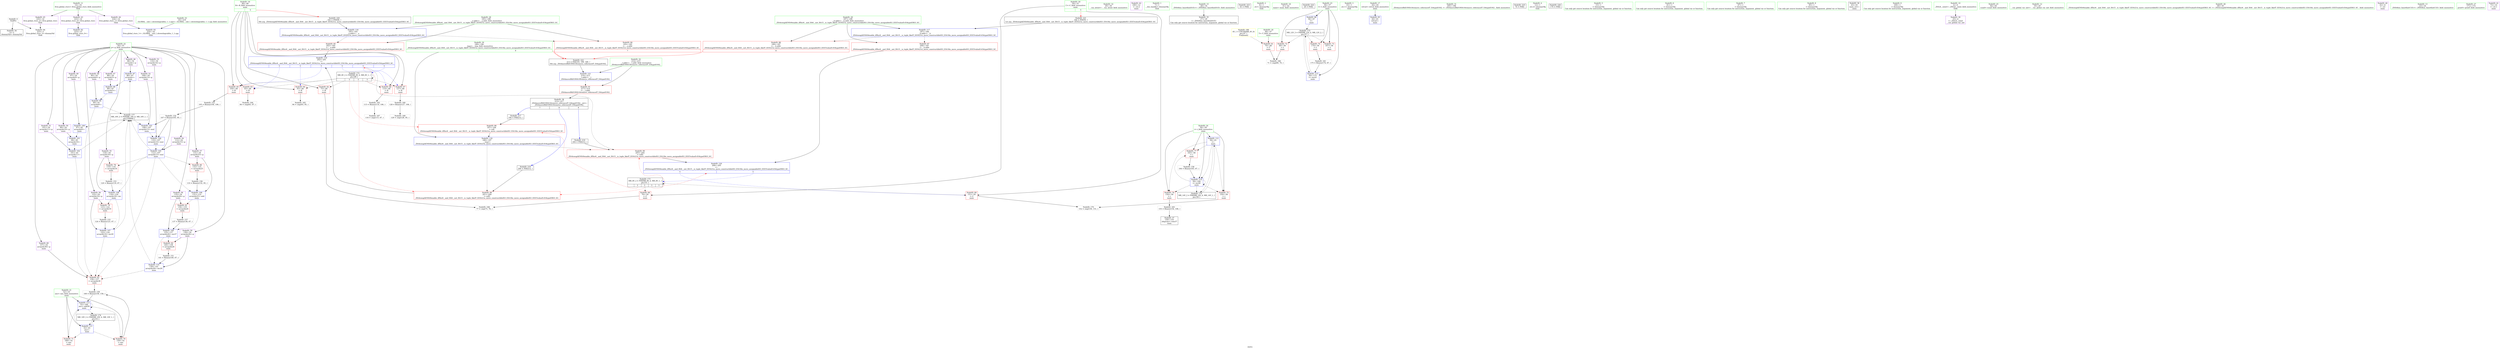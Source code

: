 digraph "SVFG" {
	label="SVFG";

	Node0x559c6f75fb90 [shape=record,color=grey,label="{NodeID: 0\nNullPtr}"];
	Node0x559c6f75fb90 -> Node0x559c6f777bd0[style=solid];
	Node0x559c6f75fb90 -> Node0x559c6f77be00[style=solid];
	Node0x559c6f7788f0 [shape=record,color=blue,label="{NodeID: 97\n86\<--67\narrayidx\<--\nmain\n}"];
	Node0x559c6f7788f0 -> Node0x559c6f7789c0[style=dashed];
	Node0x559c6f776a10 [shape=record,color=green,label="{NodeID: 14\n29\<--30\n__cxa_atexit\<--__cxa_atexit_field_insensitive\n}"];
	Node0x559c6f77d430 [shape=record,color=blue,label="{NodeID: 111\n52\<--61\nans\<--\nmain\n}"];
	Node0x559c6f77d430 -> Node0x559c6f77aa20[style=dashed];
	Node0x559c6f77d430 -> Node0x559c6f77aaf0[style=dashed];
	Node0x559c6f77d430 -> Node0x559c6f77d5d0[style=dashed];
	Node0x559c6f77d430 -> Node0x559c6f788a10[style=dashed];
	Node0x559c6f777690 [shape=record,color=green,label="{NodeID: 28\n185\<--186\n__a.addr\<--__a.addr_field_insensitive\n_ZSt4swapIiENSt9enable_ifIXsr6__and_ISt6__not_ISt15__is_tuple_likeIT_EESt21is_move_constructibleIS3_ESt18is_move_assignableIS3_EEE5valueEvE4typeERS3_SC_\n}"];
	Node0x559c6f777690 -> Node0x559c6f77b580[style=solid];
	Node0x559c6f777690 -> Node0x559c6f77b650[style=solid];
	Node0x559c6f777690 -> Node0x559c6f77d840[style=solid];
	Node0x559c6f7782b0 [shape=record,color=purple,label="{NodeID: 42\n169\<--12\n\<--.str.2\nmain\n}"];
	Node0x559c6f798690 [shape=record,color=black,label="{NodeID: 222\n213 = PHI(193, 199, 189, )\n0th arg _ZSt4moveIRiEONSt16remove_referenceIT_E4typeEOS2_ }"];
	Node0x559c6f798690 -> Node0x559c6f77dc50[style=solid];
	Node0x559c6f779ec0 [shape=record,color=purple,label="{NodeID: 56\n122\<--54\narrayidx19\<--p\nmain\n}"];
	Node0x559c6f779ec0 -> Node0x559c6f77b170[style=solid];
	Node0x559c6f779ec0 -> Node0x559c6f77d0f0[style=solid];
	Node0x559c6f780390 [shape=record,color=grey,label="{NodeID: 153\n120 = Binary(119, 67, )\n}"];
	Node0x559c6f780390 -> Node0x559c6f77d020[style=solid];
	Node0x559c6f77aa20 [shape=record,color=red,label="{NodeID: 70\n159\<--52\n\<--ans\nmain\n}"];
	Node0x559c6f77aa20 -> Node0x559c6f780c90[style=solid];
	Node0x559c6f781890 [shape=record,color=grey,label="{NodeID: 167\n116 = cmp(115, 67, )\n}"];
	Node0x559c6f77b580 [shape=record,color=red,label="{NodeID: 84\n193\<--185\n\<--__a.addr\n_ZSt4swapIiENSt9enable_ifIXsr6__and_ISt6__not_ISt15__is_tuple_likeIT_EESt21is_move_constructibleIS3_ESt18is_move_assignableIS3_EEE5valueEvE4typeERS3_SC_\n|{<s0>7}}"];
	Node0x559c6f77b580:s0 -> Node0x559c6f798690[style=solid,color=red];
	Node0x559c6f760190 [shape=record,color=green,label="{NodeID: 1\n7\<--1\n__dso_handle\<--dummyObj\nGlob }"];
	Node0x559c6f7789c0 [shape=record,color=blue,label="{NodeID: 98\n88\<--67\narrayidx5\<--\nmain\n}"];
	Node0x559c6f7789c0 -> Node0x559c6f778a90[style=dashed];
	Node0x559c6f776b10 [shape=record,color=green,label="{NodeID: 15\n28\<--34\n_ZNSt8ios_base4InitD1Ev\<--_ZNSt8ios_base4InitD1Ev_field_insensitive\n}"];
	Node0x559c6f776b10 -> Node0x559c6f777cd0[style=solid];
	Node0x559c6f77d500 [shape=record,color=blue,label="{NodeID: 112\n58\<--61\ni\<--\nmain\n}"];
	Node0x559c6f77d500 -> Node0x559c6f77ae30[style=dashed];
	Node0x559c6f77d500 -> Node0x559c6f77af00[style=dashed];
	Node0x559c6f77d500 -> Node0x559c6f77afd0[style=dashed];
	Node0x559c6f77d500 -> Node0x559c6f77d6a0[style=dashed];
	Node0x559c6f77d500 -> Node0x559c6f789410[style=dashed];
	Node0x559c6f777760 [shape=record,color=green,label="{NodeID: 29\n187\<--188\n__b.addr\<--__b.addr_field_insensitive\n_ZSt4swapIiENSt9enable_ifIXsr6__and_ISt6__not_ISt15__is_tuple_likeIT_EESt21is_move_constructibleIS3_ESt18is_move_assignableIS3_EEE5valueEvE4typeERS3_SC_\n}"];
	Node0x559c6f777760 -> Node0x559c6f77b720[style=solid];
	Node0x559c6f777760 -> Node0x559c6f77b7f0[style=solid];
	Node0x559c6f777760 -> Node0x559c6f77d910[style=solid];
	Node0x559c6f778380 [shape=record,color=purple,label="{NodeID: 43\n223\<--14\nllvm.global_ctors_0\<--llvm.global_ctors\nGlob }"];
	Node0x559c6f778380 -> Node0x559c6f77bc00[style=solid];
	Node0x559c6f798c40 [shape=record,color=black,label="{NodeID: 223\n63 = PHI()\n}"];
	Node0x559c6f779f90 [shape=record,color=purple,label="{NodeID: 57\n131\<--54\narrayidx25\<--p\nmain\n}"];
	Node0x559c6f779f90 -> Node0x559c6f77b240[style=solid];
	Node0x559c6f779f90 -> Node0x559c6f77d1c0[style=solid];
	Node0x559c6f780510 [shape=record,color=grey,label="{NodeID: 154\n107 = Binary(105, 95, )\n}"];
	Node0x559c6f780510 -> Node0x559c6f778dd0[style=solid];
	Node0x559c6f780510 -> Node0x559c6f778ea0[style=solid];
	Node0x559c6f780510 -> Node0x559c6f778f70[style=solid];
	Node0x559c6f77aaf0 [shape=record,color=red,label="{NodeID: 71\n168\<--52\n\<--ans\nmain\n}"];
	Node0x559c6f781a10 [shape=record,color=grey,label="{NodeID: 168\n77 = cmp(75, 76, )\n}"];
	Node0x559c6f77b650 [shape=record,color=red,label="{NodeID: 85\n202\<--185\n\<--__a.addr\n_ZSt4swapIiENSt9enable_ifIXsr6__and_ISt6__not_ISt15__is_tuple_likeIT_EESt21is_move_constructibleIS3_ESt18is_move_assignableIS3_EEE5valueEvE4typeERS3_SC_\n}"];
	Node0x559c6f77b650 -> Node0x559c6f77dab0[style=solid];
	Node0x559c6f775ad0 [shape=record,color=green,label="{NodeID: 2\n8\<--1\n.str\<--dummyObj\nGlob }"];
	Node0x559c6f778a90 [shape=record,color=blue,label="{NodeID: 99\n90\<--61\narrayidx6\<--\nmain\n}"];
	Node0x559c6f778a90 -> Node0x559c6f77b4b0[style=dashed];
	Node0x559c6f778a90 -> Node0x559c6f789910[style=dashed];
	Node0x559c6f776c10 [shape=record,color=green,label="{NodeID: 16\n41\<--42\nmain\<--main_field_insensitive\n}"];
	Node0x559c6f77d5d0 [shape=record,color=blue,label="{NodeID: 113\n52\<--160\nans\<--add39\nmain\n}"];
	Node0x559c6f77d5d0 -> Node0x559c6f77aa20[style=dashed];
	Node0x559c6f77d5d0 -> Node0x559c6f77aaf0[style=dashed];
	Node0x559c6f77d5d0 -> Node0x559c6f77d5d0[style=dashed];
	Node0x559c6f77d5d0 -> Node0x559c6f788a10[style=dashed];
	Node0x559c6f777830 [shape=record,color=green,label="{NodeID: 30\n189\<--190\n__tmp\<--__tmp_field_insensitive\n_ZSt4swapIiENSt9enable_ifIXsr6__and_ISt6__not_ISt15__is_tuple_likeIT_EESt21is_move_constructibleIS3_ESt18is_move_assignableIS3_EEE5valueEvE4typeERS3_SC_\n|{|<s1>9}}"];
	Node0x559c6f777830 -> Node0x559c6f77d9e0[style=solid];
	Node0x559c6f777830:s1 -> Node0x559c6f798690[style=solid,color=red];
	Node0x559c6f778480 [shape=record,color=purple,label="{NodeID: 44\n224\<--14\nllvm.global_ctors_1\<--llvm.global_ctors\nGlob }"];
	Node0x559c6f778480 -> Node0x559c6f77bd00[style=solid];
	Node0x559c6f798d40 [shape=record,color=black,label="{NodeID: 224\n26 = PHI()\n}"];
	Node0x559c6f77a060 [shape=record,color=purple,label="{NodeID: 58\n135\<--54\narrayidx26\<--p\nmain\n}"];
	Node0x559c6f77a060 -> Node0x559c6f77b310[style=solid];
	Node0x559c6f77a060 -> Node0x559c6f77d290[style=solid];
	Node0x559c6f780690 [shape=record,color=grey,label="{NodeID: 155\n124 = Binary(123, 67, )\n}"];
	Node0x559c6f780690 -> Node0x559c6f77d0f0[style=solid];
	Node0x559c6f77abc0 [shape=record,color=red,label="{NodeID: 72\n69\<--56\n\<--t\nmain\n}"];
	Node0x559c6f77abc0 -> Node0x559c6f781710[style=solid];
	Node0x559c6f781b90 [shape=record,color=grey,label="{NodeID: 169\n129 = cmp(128, 95, )\n}"];
	Node0x559c6f77b720 [shape=record,color=red,label="{NodeID: 86\n199\<--187\n\<--__b.addr\n_ZSt4swapIiENSt9enable_ifIXsr6__and_ISt6__not_ISt15__is_tuple_likeIT_EESt21is_move_constructibleIS3_ESt18is_move_assignableIS3_EEE5valueEvE4typeERS3_SC_\n|{<s0>8}}"];
	Node0x559c6f77b720:s0 -> Node0x559c6f798690[style=solid,color=red];
	Node0x559c6f775b60 [shape=record,color=green,label="{NodeID: 3\n10\<--1\n.str.1\<--dummyObj\nGlob }"];
	Node0x559c6f778b60 [shape=record,color=blue,label="{NodeID: 100\n97\<--95\narrayidx9\<--\nmain\n}"];
	Node0x559c6f778b60 -> Node0x559c6f778c30[style=dashed];
	Node0x559c6f776d10 [shape=record,color=green,label="{NodeID: 17\n44\<--45\nretval\<--retval_field_insensitive\nmain\n}"];
	Node0x559c6f776d10 -> Node0x559c6f77bf00[style=solid];
	Node0x559c6f77d6a0 [shape=record,color=blue,label="{NodeID: 114\n58\<--164\ni\<--inc40\nmain\n}"];
	Node0x559c6f77d6a0 -> Node0x559c6f77ae30[style=dashed];
	Node0x559c6f77d6a0 -> Node0x559c6f77af00[style=dashed];
	Node0x559c6f77d6a0 -> Node0x559c6f77afd0[style=dashed];
	Node0x559c6f77d6a0 -> Node0x559c6f77d6a0[style=dashed];
	Node0x559c6f77d6a0 -> Node0x559c6f789410[style=dashed];
	Node0x559c6f777900 [shape=record,color=green,label="{NodeID: 31\n195\<--196\n_ZSt4moveIRiEONSt16remove_referenceIT_E4typeEOS2_\<--_ZSt4moveIRiEONSt16remove_referenceIT_E4typeEOS2__field_insensitive\n}"];
	Node0x559c6f778580 [shape=record,color=purple,label="{NodeID: 45\n225\<--14\nllvm.global_ctors_2\<--llvm.global_ctors\nGlob }"];
	Node0x559c6f778580 -> Node0x559c6f77be00[style=solid];
	Node0x559c6f798e40 [shape=record,color=black,label="{NodeID: 225\n74 = PHI()\n}"];
	Node0x559c6f77a130 [shape=record,color=purple,label="{NodeID: 59\n139\<--54\narrayidx28\<--p\nmain\n}"];
	Node0x559c6f77a130 -> Node0x559c6f77b3e0[style=solid];
	Node0x559c6f77a130 -> Node0x559c6f77d360[style=solid];
	Node0x559c6f780810 [shape=record,color=grey,label="{NodeID: 156\n133 = Binary(132, 95, )\n}"];
	Node0x559c6f780810 -> Node0x559c6f77d1c0[style=solid];
	Node0x559c6f77ac90 [shape=record,color=red,label="{NodeID: 73\n167\<--56\n\<--t\nmain\n}"];
	Node0x559c6f781d10 [shape=record,color=grey,label="{NodeID: 170\n152 = cmp(150, 151, )\n}"];
	Node0x559c6f77b7f0 [shape=record,color=red,label="{NodeID: 87\n206\<--187\n\<--__b.addr\n_ZSt4swapIiENSt9enable_ifIXsr6__and_ISt6__not_ISt15__is_tuple_likeIT_EESt21is_move_constructibleIS3_ESt18is_move_assignableIS3_EEE5valueEvE4typeERS3_SC_\n}"];
	Node0x559c6f77b7f0 -> Node0x559c6f77db80[style=solid];
	Node0x559c6f776400 [shape=record,color=green,label="{NodeID: 4\n12\<--1\n.str.2\<--dummyObj\nGlob }"];
	Node0x559c6f778c30 [shape=record,color=blue,label="{NodeID: 101\n99\<--95\narrayidx10\<--\nmain\n}"];
	Node0x559c6f778c30 -> Node0x559c6f778d00[style=dashed];
	Node0x559c6f776de0 [shape=record,color=green,label="{NodeID: 18\n46\<--47\nT\<--T_field_insensitive\nmain\n}"];
	Node0x559c6f776de0 -> Node0x559c6f77a2d0[style=solid];
	Node0x559c6f77d770 [shape=record,color=blue,label="{NodeID: 115\n56\<--175\nt\<--inc43\nmain\n}"];
	Node0x559c6f77d770 -> Node0x559c6f788f10[style=dashed];
	Node0x559c6f777a00 [shape=record,color=green,label="{NodeID: 32\n214\<--215\n__t.addr\<--__t.addr_field_insensitive\n_ZSt4moveIRiEONSt16remove_referenceIT_E4typeEOS2_\n}"];
	Node0x559c6f777a00 -> Node0x559c6f77bb30[style=solid];
	Node0x559c6f777a00 -> Node0x559c6f77dc50[style=solid];
	Node0x559c6f778680 [shape=record,color=purple,label="{NodeID: 46\n86\<--54\narrayidx\<--p\nmain\n}"];
	Node0x559c6f778680 -> Node0x559c6f7788f0[style=solid];
	Node0x559c6f798f40 [shape=record,color=black,label="{NodeID: 226\n170 = PHI()\n}"];
	Node0x559c6f77a200 [shape=record,color=purple,label="{NodeID: 60\n157\<--54\narrayidx38\<--p\nmain\n}"];
	Node0x559c6f77a200 -> Node0x559c6f77b4b0[style=solid];
	Node0x559c6f780990 [shape=record,color=grey,label="{NodeID: 157\n137 = Binary(136, 67, )\n}"];
	Node0x559c6f780990 -> Node0x559c6f77d290[style=solid];
	Node0x559c6f77ad60 [shape=record,color=red,label="{NodeID: 74\n174\<--56\n\<--t\nmain\n}"];
	Node0x559c6f77ad60 -> Node0x559c6f780f90[style=solid];
	Node0x559c6f77b8c0 [shape=record,color=red,label="{NodeID: 88\n197\<--194\n\<--call\n_ZSt4swapIiENSt9enable_ifIXsr6__and_ISt6__not_ISt15__is_tuple_likeIT_EESt21is_move_constructibleIS3_ESt18is_move_assignableIS3_EEE5valueEvE4typeERS3_SC_\n}"];
	Node0x559c6f77b8c0 -> Node0x559c6f77d9e0[style=solid];
	Node0x559c6f776490 [shape=record,color=green,label="{NodeID: 5\n15\<--1\n\<--dummyObj\nCan only get source location for instruction, argument, global var or function.}"];
	Node0x559c6f778d00 [shape=record,color=blue,label="{NodeID: 102\n101\<--61\narrayidx11\<--\nmain\n}"];
	Node0x559c6f778d00 -> Node0x559c6f77b4b0[style=dashed];
	Node0x559c6f778d00 -> Node0x559c6f789910[style=dashed];
	Node0x559c6f776eb0 [shape=record,color=green,label="{NodeID: 19\n48\<--49\nR\<--R_field_insensitive\nmain\n|{|<s6>5}}"];
	Node0x559c6f776eb0 -> Node0x559c6f77a3a0[style=solid];
	Node0x559c6f776eb0 -> Node0x559c6f77a470[style=solid];
	Node0x559c6f776eb0 -> Node0x559c6f77a540[style=solid];
	Node0x559c6f776eb0 -> Node0x559c6f77a610[style=solid];
	Node0x559c6f776eb0 -> Node0x559c6f77a6e0[style=solid];
	Node0x559c6f776eb0 -> Node0x559c6f77a7b0[style=solid];
	Node0x559c6f776eb0:s6 -> Node0x559c6f798410[style=solid,color=red];
	Node0x559c6f77d840 [shape=record,color=blue,label="{NodeID: 116\n185\<--183\n__a.addr\<--__a\n_ZSt4swapIiENSt9enable_ifIXsr6__and_ISt6__not_ISt15__is_tuple_likeIT_EESt21is_move_constructibleIS3_ESt18is_move_assignableIS3_EEE5valueEvE4typeERS3_SC_\n}"];
	Node0x559c6f77d840 -> Node0x559c6f77b580[style=dashed];
	Node0x559c6f77d840 -> Node0x559c6f77b650[style=dashed];
	Node0x559c6f777ad0 [shape=record,color=green,label="{NodeID: 33\n16\<--219\n_GLOBAL__sub_I_shreeshaprabhu_1_1.cpp\<--_GLOBAL__sub_I_shreeshaprabhu_1_1.cpp_field_insensitive\n}"];
	Node0x559c6f777ad0 -> Node0x559c6f77bd00[style=solid];
	Node0x559c6f778750 [shape=record,color=purple,label="{NodeID: 47\n88\<--54\narrayidx5\<--p\nmain\n}"];
	Node0x559c6f778750 -> Node0x559c6f7789c0[style=solid];
	Node0x559c6f77a2d0 [shape=record,color=red,label="{NodeID: 61\n70\<--46\n\<--T\nmain\n}"];
	Node0x559c6f77a2d0 -> Node0x559c6f781710[style=solid];
	Node0x559c6f780b10 [shape=record,color=grey,label="{NodeID: 158\n164 = Binary(163, 67, )\n}"];
	Node0x559c6f780b10 -> Node0x559c6f77d6a0[style=solid];
	Node0x559c6f77ae30 [shape=record,color=red,label="{NodeID: 75\n150\<--58\n\<--i\nmain\n}"];
	Node0x559c6f77ae30 -> Node0x559c6f781d10[style=solid];
	Node0x559c6f788010 [shape=record,color=black,label="{NodeID: 172\nMR_6V_2 = PHI(MR_6V_4, MR_6V_1, )\npts\{49 \}\n|{|<s7>5|<s8>5|<s9>5}}"];
	Node0x559c6f788010 -> Node0x559c6f77a3a0[style=dashed];
	Node0x559c6f788010 -> Node0x559c6f77a470[style=dashed];
	Node0x559c6f788010 -> Node0x559c6f77a540[style=dashed];
	Node0x559c6f788010 -> Node0x559c6f77a610[style=dashed];
	Node0x559c6f788010 -> Node0x559c6f77a6e0[style=dashed];
	Node0x559c6f788010 -> Node0x559c6f77a7b0[style=dashed];
	Node0x559c6f788010 -> Node0x559c6f788010[style=dashed];
	Node0x559c6f788010:s7 -> Node0x559c6f77b8c0[style=dashed,color=red];
	Node0x559c6f788010:s8 -> Node0x559c6f77b990[style=dashed,color=red];
	Node0x559c6f788010:s9 -> Node0x559c6f77dab0[style=dashed,color=red];
	Node0x559c6f77b990 [shape=record,color=red,label="{NodeID: 89\n201\<--200\n\<--call1\n_ZSt4swapIiENSt9enable_ifIXsr6__and_ISt6__not_ISt15__is_tuple_likeIT_EESt21is_move_constructibleIS3_ESt18is_move_assignableIS3_EEE5valueEvE4typeERS3_SC_\n}"];
	Node0x559c6f77b990 -> Node0x559c6f77dab0[style=solid];
	Node0x559c6f776520 [shape=record,color=green,label="{NodeID: 6\n61\<--1\n\<--dummyObj\nCan only get source location for instruction, argument, global var or function.}"];
	Node0x559c6f67e7d0 [shape=record,color=yellow,style=double,label="{NodeID: 186\n4V_1 = ENCHI(MR_4V_0)\npts\{47 \}\nFun[main]}"];
	Node0x559c6f67e7d0 -> Node0x559c6f77a2d0[style=dashed];
	Node0x559c6f778dd0 [shape=record,color=blue,label="{NodeID: 103\n108\<--107\narrayidx13\<--mul\nmain\n}"];
	Node0x559c6f778dd0 -> Node0x559c6f778ea0[style=dashed];
	Node0x559c6f776f80 [shape=record,color=green,label="{NodeID: 20\n50\<--51\nC\<--C_field_insensitive\nmain\n|{|<s2>5}}"];
	Node0x559c6f776f80 -> Node0x559c6f77a880[style=solid];
	Node0x559c6f776f80 -> Node0x559c6f77a950[style=solid];
	Node0x559c6f776f80:s2 -> Node0x559c6f798550[style=solid,color=red];
	Node0x559c6f77d910 [shape=record,color=blue,label="{NodeID: 117\n187\<--184\n__b.addr\<--__b\n_ZSt4swapIiENSt9enable_ifIXsr6__and_ISt6__not_ISt15__is_tuple_likeIT_EESt21is_move_constructibleIS3_ESt18is_move_assignableIS3_EEE5valueEvE4typeERS3_SC_\n}"];
	Node0x559c6f77d910 -> Node0x559c6f77b720[style=dashed];
	Node0x559c6f77d910 -> Node0x559c6f77b7f0[style=dashed];
	Node0x559c6f777bd0 [shape=record,color=black,label="{NodeID: 34\n2\<--3\ndummyVal\<--dummyVal\n}"];
	Node0x559c6f779840 [shape=record,color=purple,label="{NodeID: 48\n90\<--54\narrayidx6\<--p\nmain\n}"];
	Node0x559c6f779840 -> Node0x559c6f778a90[style=solid];
	Node0x559c6f77a3a0 [shape=record,color=red,label="{NodeID: 62\n75\<--48\n\<--R\nmain\n}"];
	Node0x559c6f77a3a0 -> Node0x559c6f781a10[style=solid];
	Node0x559c6f780c90 [shape=record,color=grey,label="{NodeID: 159\n160 = Binary(159, 158, )\n}"];
	Node0x559c6f780c90 -> Node0x559c6f77d5d0[style=solid];
	Node0x559c6f77af00 [shape=record,color=red,label="{NodeID: 76\n154\<--58\n\<--i\nmain\n}"];
	Node0x559c6f77af00 -> Node0x559c6f781290[style=solid];
	Node0x559c6f788510 [shape=record,color=black,label="{NodeID: 173\nMR_8V_2 = PHI(MR_8V_4, MR_8V_1, )\npts\{51 \}\n|{|<s3>5|<s4>5|<s5>5|<s6>5}}"];
	Node0x559c6f788510 -> Node0x559c6f77a880[style=dashed];
	Node0x559c6f788510 -> Node0x559c6f77a950[style=dashed];
	Node0x559c6f788510 -> Node0x559c6f788510[style=dashed];
	Node0x559c6f788510:s3 -> Node0x559c6f77b8c0[style=dashed,color=red];
	Node0x559c6f788510:s4 -> Node0x559c6f77b990[style=dashed,color=red];
	Node0x559c6f788510:s5 -> Node0x559c6f77ba60[style=dashed,color=red];
	Node0x559c6f788510:s6 -> Node0x559c6f77db80[style=dashed,color=red];
	Node0x559c6f77ba60 [shape=record,color=red,label="{NodeID: 90\n205\<--204\n\<--call2\n_ZSt4swapIiENSt9enable_ifIXsr6__and_ISt6__not_ISt15__is_tuple_likeIT_EESt21is_move_constructibleIS3_ESt18is_move_assignableIS3_EEE5valueEvE4typeERS3_SC_\n}"];
	Node0x559c6f77ba60 -> Node0x559c6f77db80[style=solid];
	Node0x559c6f7765b0 [shape=record,color=green,label="{NodeID: 7\n67\<--1\n\<--dummyObj\nCan only get source location for instruction, argument, global var or function.}"];
	Node0x559c6f778ea0 [shape=record,color=blue,label="{NodeID: 104\n110\<--107\narrayidx14\<--mul\nmain\n}"];
	Node0x559c6f778ea0 -> Node0x559c6f778f70[style=dashed];
	Node0x559c6f777050 [shape=record,color=green,label="{NodeID: 21\n52\<--53\nans\<--ans_field_insensitive\nmain\n}"];
	Node0x559c6f777050 -> Node0x559c6f77aa20[style=solid];
	Node0x559c6f777050 -> Node0x559c6f77aaf0[style=solid];
	Node0x559c6f777050 -> Node0x559c6f77d430[style=solid];
	Node0x559c6f777050 -> Node0x559c6f77d5d0[style=solid];
	Node0x559c6f77d9e0 [shape=record,color=blue,label="{NodeID: 118\n189\<--197\n__tmp\<--\n_ZSt4swapIiENSt9enable_ifIXsr6__and_ISt6__not_ISt15__is_tuple_likeIT_EESt21is_move_constructibleIS3_ESt18is_move_assignableIS3_EEE5valueEvE4typeERS3_SC_\n}"];
	Node0x559c6f77d9e0 -> Node0x559c6f77b990[style=dashed];
	Node0x559c6f77d9e0 -> Node0x559c6f77ba60[style=dashed];
	Node0x559c6f777cd0 [shape=record,color=black,label="{NodeID: 35\n27\<--28\n\<--_ZNSt8ios_base4InitD1Ev\nCan only get source location for instruction, argument, global var or function.}"];
	Node0x559c6f779910 [shape=record,color=purple,label="{NodeID: 49\n97\<--54\narrayidx9\<--p\nmain\n}"];
	Node0x559c6f779910 -> Node0x559c6f778b60[style=solid];
	Node0x559c6f77a470 [shape=record,color=red,label="{NodeID: 63\n83\<--48\n\<--R\nmain\n}"];
	Node0x559c6f77a470 -> Node0x559c6f781410[style=solid];
	Node0x559c6f780e10 [shape=record,color=grey,label="{NodeID: 160\n128 = Binary(127, 106, )\n}"];
	Node0x559c6f780e10 -> Node0x559c6f781b90[style=solid];
	Node0x559c6f77afd0 [shape=record,color=red,label="{NodeID: 77\n163\<--58\n\<--i\nmain\n}"];
	Node0x559c6f77afd0 -> Node0x559c6f780b10[style=solid];
	Node0x559c6f788a10 [shape=record,color=black,label="{NodeID: 174\nMR_10V_2 = PHI(MR_10V_4, MR_10V_1, )\npts\{53 \}\n}"];
	Node0x559c6f788a10 -> Node0x559c6f77d430[style=dashed];
	Node0x559c6f77bb30 [shape=record,color=red,label="{NodeID: 91\n217\<--214\n\<--__t.addr\n_ZSt4moveIRiEONSt16remove_referenceIT_E4typeEOS2_\n}"];
	Node0x559c6f77bb30 -> Node0x559c6f777f70[style=solid];
	Node0x559c6f776640 [shape=record,color=green,label="{NodeID: 8\n95\<--1\n\<--dummyObj\nCan only get source location for instruction, argument, global var or function.}"];
	Node0x559c6f778f70 [shape=record,color=blue,label="{NodeID: 105\n112\<--107\narrayidx15\<--mul\nmain\n}"];
	Node0x559c6f778f70 -> Node0x559c6f77b0a0[style=dashed];
	Node0x559c6f778f70 -> Node0x559c6f77b240[style=dashed];
	Node0x559c6f778f70 -> Node0x559c6f77b4b0[style=dashed];
	Node0x559c6f778f70 -> Node0x559c6f77d020[style=dashed];
	Node0x559c6f778f70 -> Node0x559c6f77d1c0[style=dashed];
	Node0x559c6f778f70 -> Node0x559c6f789910[style=dashed];
	Node0x559c6f777120 [shape=record,color=green,label="{NodeID: 22\n54\<--55\np\<--p_field_insensitive\nmain\n}"];
	Node0x559c6f777120 -> Node0x559c6f778680[style=solid];
	Node0x559c6f777120 -> Node0x559c6f778750[style=solid];
	Node0x559c6f777120 -> Node0x559c6f779840[style=solid];
	Node0x559c6f777120 -> Node0x559c6f779910[style=solid];
	Node0x559c6f777120 -> Node0x559c6f7799e0[style=solid];
	Node0x559c6f777120 -> Node0x559c6f779ab0[style=solid];
	Node0x559c6f777120 -> Node0x559c6f779b80[style=solid];
	Node0x559c6f777120 -> Node0x559c6f779c50[style=solid];
	Node0x559c6f777120 -> Node0x559c6f779d20[style=solid];
	Node0x559c6f777120 -> Node0x559c6f779df0[style=solid];
	Node0x559c6f777120 -> Node0x559c6f779ec0[style=solid];
	Node0x559c6f777120 -> Node0x559c6f779f90[style=solid];
	Node0x559c6f777120 -> Node0x559c6f77a060[style=solid];
	Node0x559c6f777120 -> Node0x559c6f77a130[style=solid];
	Node0x559c6f777120 -> Node0x559c6f77a200[style=solid];
	Node0x559c6f77dab0 [shape=record,color=blue,label="{NodeID: 119\n202\<--201\n\<--\n_ZSt4swapIiENSt9enable_ifIXsr6__and_ISt6__not_ISt15__is_tuple_likeIT_EESt21is_move_constructibleIS3_ESt18is_move_assignableIS3_EEE5valueEvE4typeERS3_SC_\n|{|<s1>5|<s2>5|<s3>5|<s4>5|<s5>5|<s6>5}}"];
	Node0x559c6f77dab0 -> Node0x559c6f77ba60[style=dashed];
	Node0x559c6f77dab0:s1 -> Node0x559c6f77a470[style=dashed,color=blue];
	Node0x559c6f77dab0:s2 -> Node0x559c6f77a540[style=dashed,color=blue];
	Node0x559c6f77dab0:s3 -> Node0x559c6f77a610[style=dashed,color=blue];
	Node0x559c6f77dab0:s4 -> Node0x559c6f77a6e0[style=dashed,color=blue];
	Node0x559c6f77dab0:s5 -> Node0x559c6f77a7b0[style=dashed,color=blue];
	Node0x559c6f77dab0:s6 -> Node0x559c6f788010[style=dashed,color=blue];
	Node0x559c6f777dd0 [shape=record,color=black,label="{NodeID: 36\n43\<--61\nmain_ret\<--\nmain\n}"];
	Node0x559c6f7799e0 [shape=record,color=purple,label="{NodeID: 50\n99\<--54\narrayidx10\<--p\nmain\n}"];
	Node0x559c6f7799e0 -> Node0x559c6f778c30[style=solid];
	Node0x559c6f77a540 [shape=record,color=red,label="{NodeID: 64\n93\<--48\n\<--R\nmain\n}"];
	Node0x559c6f77a540 -> Node0x559c6f781590[style=solid];
	Node0x559c6f780f90 [shape=record,color=grey,label="{NodeID: 161\n175 = Binary(174, 67, )\n}"];
	Node0x559c6f780f90 -> Node0x559c6f77d770[style=solid];
	Node0x559c6f77b0a0 [shape=record,color=red,label="{NodeID: 78\n119\<--118\n\<--arrayidx18\nmain\n}"];
	Node0x559c6f77b0a0 -> Node0x559c6f780390[style=solid];
	Node0x559c6f788f10 [shape=record,color=black,label="{NodeID: 175\nMR_12V_3 = PHI(MR_12V_4, MR_12V_2, )\npts\{57 \}\n}"];
	Node0x559c6f788f10 -> Node0x559c6f77abc0[style=dashed];
	Node0x559c6f788f10 -> Node0x559c6f77ac90[style=dashed];
	Node0x559c6f788f10 -> Node0x559c6f77ad60[style=dashed];
	Node0x559c6f788f10 -> Node0x559c6f77d770[style=dashed];
	Node0x559c6f77bc00 [shape=record,color=blue,label="{NodeID: 92\n223\<--15\nllvm.global_ctors_0\<--\nGlob }"];
	Node0x559c6f7766d0 [shape=record,color=green,label="{NodeID: 9\n106\<--1\n\<--dummyObj\nCan only get source location for instruction, argument, global var or function.}"];
	Node0x559c6f77d020 [shape=record,color=blue,label="{NodeID: 106\n118\<--120\narrayidx18\<--inc\nmain\n}"];
	Node0x559c6f77d020 -> Node0x559c6f77b170[style=dashed];
	Node0x559c6f77d020 -> Node0x559c6f77d0f0[style=dashed];
	Node0x559c6f7771f0 [shape=record,color=green,label="{NodeID: 23\n56\<--57\nt\<--t_field_insensitive\nmain\n}"];
	Node0x559c6f7771f0 -> Node0x559c6f77abc0[style=solid];
	Node0x559c6f7771f0 -> Node0x559c6f77ac90[style=solid];
	Node0x559c6f7771f0 -> Node0x559c6f77ad60[style=solid];
	Node0x559c6f7771f0 -> Node0x559c6f778820[style=solid];
	Node0x559c6f7771f0 -> Node0x559c6f77d770[style=solid];
	Node0x559c6f77db80 [shape=record,color=blue,label="{NodeID: 120\n206\<--205\n\<--\n_ZSt4swapIiENSt9enable_ifIXsr6__and_ISt6__not_ISt15__is_tuple_likeIT_EESt21is_move_constructibleIS3_ESt18is_move_assignableIS3_EEE5valueEvE4typeERS3_SC_\n|{<s0>5|<s1>5}}"];
	Node0x559c6f77db80:s0 -> Node0x559c6f77a950[style=dashed,color=blue];
	Node0x559c6f77db80:s1 -> Node0x559c6f788510[style=dashed,color=blue];
	Node0x559c6f777ea0 [shape=record,color=black,label="{NodeID: 37\n156\<--155\nidxprom\<--rem37\nmain\n}"];
	Node0x559c6f57f930 [shape=record,color=black,label="{NodeID: 217\n194 = PHI(212, )\n}"];
	Node0x559c6f57f930 -> Node0x559c6f77b8c0[style=solid];
	Node0x559c6f779ab0 [shape=record,color=purple,label="{NodeID: 51\n101\<--54\narrayidx11\<--p\nmain\n}"];
	Node0x559c6f779ab0 -> Node0x559c6f778d00[style=solid];
	Node0x559c6f77a610 [shape=record,color=red,label="{NodeID: 65\n104\<--48\n\<--R\nmain\n}"];
	Node0x559c6f77a610 -> Node0x559c6f780210[style=solid];
	Node0x559c6f781110 [shape=record,color=grey,label="{NodeID: 162\n115 = Binary(114, 106, )\n}"];
	Node0x559c6f781110 -> Node0x559c6f781890[style=solid];
	Node0x559c6f77b170 [shape=record,color=red,label="{NodeID: 79\n123\<--122\n\<--arrayidx19\nmain\n}"];
	Node0x559c6f77b170 -> Node0x559c6f780690[style=solid];
	Node0x559c6f789410 [shape=record,color=black,label="{NodeID: 176\nMR_14V_2 = PHI(MR_14V_4, MR_14V_1, )\npts\{59 \}\n}"];
	Node0x559c6f789410 -> Node0x559c6f77d500[style=dashed];
	Node0x559c6f77bd00 [shape=record,color=blue,label="{NodeID: 93\n224\<--16\nllvm.global_ctors_1\<--_GLOBAL__sub_I_shreeshaprabhu_1_1.cpp\nGlob }"];
	Node0x559c6f776760 [shape=record,color=green,label="{NodeID: 10\n4\<--6\n_ZStL8__ioinit\<--_ZStL8__ioinit_field_insensitive\nGlob }"];
	Node0x559c6f776760 -> Node0x559c6f778040[style=solid];
	Node0x559c6f77d0f0 [shape=record,color=blue,label="{NodeID: 107\n122\<--124\narrayidx19\<--inc20\nmain\n}"];
	Node0x559c6f77d0f0 -> Node0x559c6f77b4b0[style=dashed];
	Node0x559c6f77d0f0 -> Node0x559c6f789910[style=dashed];
	Node0x559c6f7772c0 [shape=record,color=green,label="{NodeID: 24\n58\<--59\ni\<--i_field_insensitive\nmain\n}"];
	Node0x559c6f7772c0 -> Node0x559c6f77ae30[style=solid];
	Node0x559c6f7772c0 -> Node0x559c6f77af00[style=solid];
	Node0x559c6f7772c0 -> Node0x559c6f77afd0[style=solid];
	Node0x559c6f7772c0 -> Node0x559c6f77d500[style=solid];
	Node0x559c6f7772c0 -> Node0x559c6f77d6a0[style=solid];
	Node0x559c6f77dc50 [shape=record,color=blue,label="{NodeID: 121\n214\<--213\n__t.addr\<--__t\n_ZSt4moveIRiEONSt16remove_referenceIT_E4typeEOS2_\n}"];
	Node0x559c6f77dc50 -> Node0x559c6f77bb30[style=dashed];
	Node0x559c6f777f70 [shape=record,color=black,label="{NodeID: 38\n212\<--217\n_ZSt4moveIRiEONSt16remove_referenceIT_E4typeEOS2__ret\<--\n_ZSt4moveIRiEONSt16remove_referenceIT_E4typeEOS2_\n|{<s0>7|<s1>8|<s2>9}}"];
	Node0x559c6f777f70:s0 -> Node0x559c6f57f930[style=solid,color=blue];
	Node0x559c6f777f70:s1 -> Node0x559c6f799520[style=solid,color=blue];
	Node0x559c6f777f70:s2 -> Node0x559c6f7982d0[style=solid,color=blue];
	Node0x559c6f799520 [shape=record,color=black,label="{NodeID: 218\n200 = PHI(212, )\n}"];
	Node0x559c6f799520 -> Node0x559c6f77b990[style=solid];
	Node0x559c6f779b80 [shape=record,color=purple,label="{NodeID: 52\n108\<--54\narrayidx13\<--p\nmain\n}"];
	Node0x559c6f779b80 -> Node0x559c6f778dd0[style=solid];
	Node0x559c6f77a6e0 [shape=record,color=red,label="{NodeID: 66\n114\<--48\n\<--R\nmain\n}"];
	Node0x559c6f77a6e0 -> Node0x559c6f781110[style=solid];
	Node0x559c6f781290 [shape=record,color=grey,label="{NodeID: 163\n155 = Binary(154, 106, )\n}"];
	Node0x559c6f781290 -> Node0x559c6f777ea0[style=solid];
	Node0x559c6f77b240 [shape=record,color=red,label="{NodeID: 80\n132\<--131\n\<--arrayidx25\nmain\n}"];
	Node0x559c6f77b240 -> Node0x559c6f780810[style=solid];
	Node0x559c6f789910 [shape=record,color=black,label="{NodeID: 177\nMR_16V_2 = PHI(MR_16V_6, MR_16V_1, )\npts\{550000 \}\n}"];
	Node0x559c6f789910 -> Node0x559c6f7788f0[style=dashed];
	Node0x559c6f789910 -> Node0x559c6f778b60[style=dashed];
	Node0x559c6f789910 -> Node0x559c6f778dd0[style=dashed];
	Node0x559c6f77be00 [shape=record,color=blue, style = dotted,label="{NodeID: 94\n225\<--3\nllvm.global_ctors_2\<--dummyVal\nGlob }"];
	Node0x559c6f7767f0 [shape=record,color=green,label="{NodeID: 11\n14\<--18\nllvm.global_ctors\<--llvm.global_ctors_field_insensitive\nGlob }"];
	Node0x559c6f7767f0 -> Node0x559c6f778380[style=solid];
	Node0x559c6f7767f0 -> Node0x559c6f778480[style=solid];
	Node0x559c6f7767f0 -> Node0x559c6f778580[style=solid];
	Node0x559c6f77d1c0 [shape=record,color=blue,label="{NodeID: 108\n131\<--133\narrayidx25\<--add\nmain\n}"];
	Node0x559c6f77d1c0 -> Node0x559c6f77b310[style=dashed];
	Node0x559c6f77d1c0 -> Node0x559c6f77d290[style=dashed];
	Node0x559c6f777390 [shape=record,color=green,label="{NodeID: 25\n64\<--65\nscanf\<--scanf_field_insensitive\n}"];
	Node0x559c6f778040 [shape=record,color=purple,label="{NodeID: 39\n25\<--4\n\<--_ZStL8__ioinit\n__cxx_global_var_init\n}"];
	Node0x559c6f7982d0 [shape=record,color=black,label="{NodeID: 219\n204 = PHI(212, )\n}"];
	Node0x559c6f7982d0 -> Node0x559c6f77ba60[style=solid];
	Node0x559c6f779c50 [shape=record,color=purple,label="{NodeID: 53\n110\<--54\narrayidx14\<--p\nmain\n}"];
	Node0x559c6f779c50 -> Node0x559c6f778ea0[style=solid];
	Node0x559c6f77a7b0 [shape=record,color=red,label="{NodeID: 67\n127\<--48\n\<--R\nmain\n}"];
	Node0x559c6f77a7b0 -> Node0x559c6f780e10[style=solid];
	Node0x559c6f781410 [shape=record,color=grey,label="{NodeID: 164\n84 = cmp(83, 67, )\n}"];
	Node0x559c6f77b310 [shape=record,color=red,label="{NodeID: 81\n136\<--135\n\<--arrayidx26\nmain\n}"];
	Node0x559c6f77b310 -> Node0x559c6f780990[style=solid];
	Node0x559c6f77bf00 [shape=record,color=blue,label="{NodeID: 95\n44\<--61\nretval\<--\nmain\n}"];
	Node0x559c6f776880 [shape=record,color=green,label="{NodeID: 12\n19\<--20\n__cxx_global_var_init\<--__cxx_global_var_init_field_insensitive\n}"];
	Node0x559c6f77d290 [shape=record,color=blue,label="{NodeID: 109\n135\<--137\narrayidx26\<--inc27\nmain\n}"];
	Node0x559c6f77d290 -> Node0x559c6f77b3e0[style=dashed];
	Node0x559c6f77d290 -> Node0x559c6f77d360[style=dashed];
	Node0x559c6f777490 [shape=record,color=green,label="{NodeID: 26\n80\<--81\n_ZSt4swapIiENSt9enable_ifIXsr6__and_ISt6__not_ISt15__is_tuple_likeIT_EESt21is_move_constructibleIS3_ESt18is_move_assignableIS3_EEE5valueEvE4typeERS3_SC_\<--_ZSt4swapIiENSt9enable_ifIXsr6__and_ISt6__not_ISt15__is_tuple_likeIT_EESt21is_move_constructibleIS3_ESt18is_move_assignableIS3_EEE5valueEvE4typeERS3_SC__field_insensitive\n}"];
	Node0x559c6f778110 [shape=record,color=purple,label="{NodeID: 40\n62\<--8\n\<--.str\nmain\n}"];
	Node0x559c6f798410 [shape=record,color=black,label="{NodeID: 220\n183 = PHI(48, )\n0th arg _ZSt4swapIiENSt9enable_ifIXsr6__and_ISt6__not_ISt15__is_tuple_likeIT_EESt21is_move_constructibleIS3_ESt18is_move_assignableIS3_EEE5valueEvE4typeERS3_SC_ }"];
	Node0x559c6f798410 -> Node0x559c6f77d840[style=solid];
	Node0x559c6f779d20 [shape=record,color=purple,label="{NodeID: 54\n112\<--54\narrayidx15\<--p\nmain\n}"];
	Node0x559c6f779d20 -> Node0x559c6f778f70[style=solid];
	Node0x559c6f779780 [shape=record,color=grey,label="{NodeID: 151\n141 = Binary(140, 67, )\n}"];
	Node0x559c6f779780 -> Node0x559c6f77d360[style=solid];
	Node0x559c6f77a880 [shape=record,color=red,label="{NodeID: 68\n76\<--50\n\<--C\nmain\n}"];
	Node0x559c6f77a880 -> Node0x559c6f781a10[style=solid];
	Node0x559c6f781590 [shape=record,color=grey,label="{NodeID: 165\n94 = cmp(93, 95, )\n}"];
	Node0x559c6f77b3e0 [shape=record,color=red,label="{NodeID: 82\n140\<--139\n\<--arrayidx28\nmain\n}"];
	Node0x559c6f77b3e0 -> Node0x559c6f779780[style=solid];
	Node0x559c6f778820 [shape=record,color=blue,label="{NodeID: 96\n56\<--67\nt\<--\nmain\n}"];
	Node0x559c6f778820 -> Node0x559c6f788f10[style=dashed];
	Node0x559c6f776910 [shape=record,color=green,label="{NodeID: 13\n23\<--24\n_ZNSt8ios_base4InitC1Ev\<--_ZNSt8ios_base4InitC1Ev_field_insensitive\n}"];
	Node0x559c6f77d360 [shape=record,color=blue,label="{NodeID: 110\n139\<--141\narrayidx28\<--inc29\nmain\n}"];
	Node0x559c6f77d360 -> Node0x559c6f77b4b0[style=dashed];
	Node0x559c6f77d360 -> Node0x559c6f789910[style=dashed];
	Node0x559c6f777590 [shape=record,color=green,label="{NodeID: 27\n171\<--172\nprintf\<--printf_field_insensitive\n}"];
	Node0x559c6f7781e0 [shape=record,color=purple,label="{NodeID: 41\n73\<--10\n\<--.str.1\nmain\n}"];
	Node0x559c6f798550 [shape=record,color=black,label="{NodeID: 221\n184 = PHI(50, )\n1st arg _ZSt4swapIiENSt9enable_ifIXsr6__and_ISt6__not_ISt15__is_tuple_likeIT_EESt21is_move_constructibleIS3_ESt18is_move_assignableIS3_EEE5valueEvE4typeERS3_SC_ }"];
	Node0x559c6f798550 -> Node0x559c6f77d910[style=solid];
	Node0x559c6f779df0 [shape=record,color=purple,label="{NodeID: 55\n118\<--54\narrayidx18\<--p\nmain\n}"];
	Node0x559c6f779df0 -> Node0x559c6f77b0a0[style=solid];
	Node0x559c6f779df0 -> Node0x559c6f77d020[style=solid];
	Node0x559c6f780210 [shape=record,color=grey,label="{NodeID: 152\n105 = Binary(104, 106, )\n}"];
	Node0x559c6f780210 -> Node0x559c6f780510[style=solid];
	Node0x559c6f77a950 [shape=record,color=red,label="{NodeID: 69\n151\<--50\n\<--C\nmain\n}"];
	Node0x559c6f77a950 -> Node0x559c6f781d10[style=solid];
	Node0x559c6f781710 [shape=record,color=grey,label="{NodeID: 166\n71 = cmp(69, 70, )\n}"];
	Node0x559c6f77b4b0 [shape=record,color=red,label="{NodeID: 83\n158\<--157\n\<--arrayidx38\nmain\n}"];
	Node0x559c6f77b4b0 -> Node0x559c6f780c90[style=solid];
}
